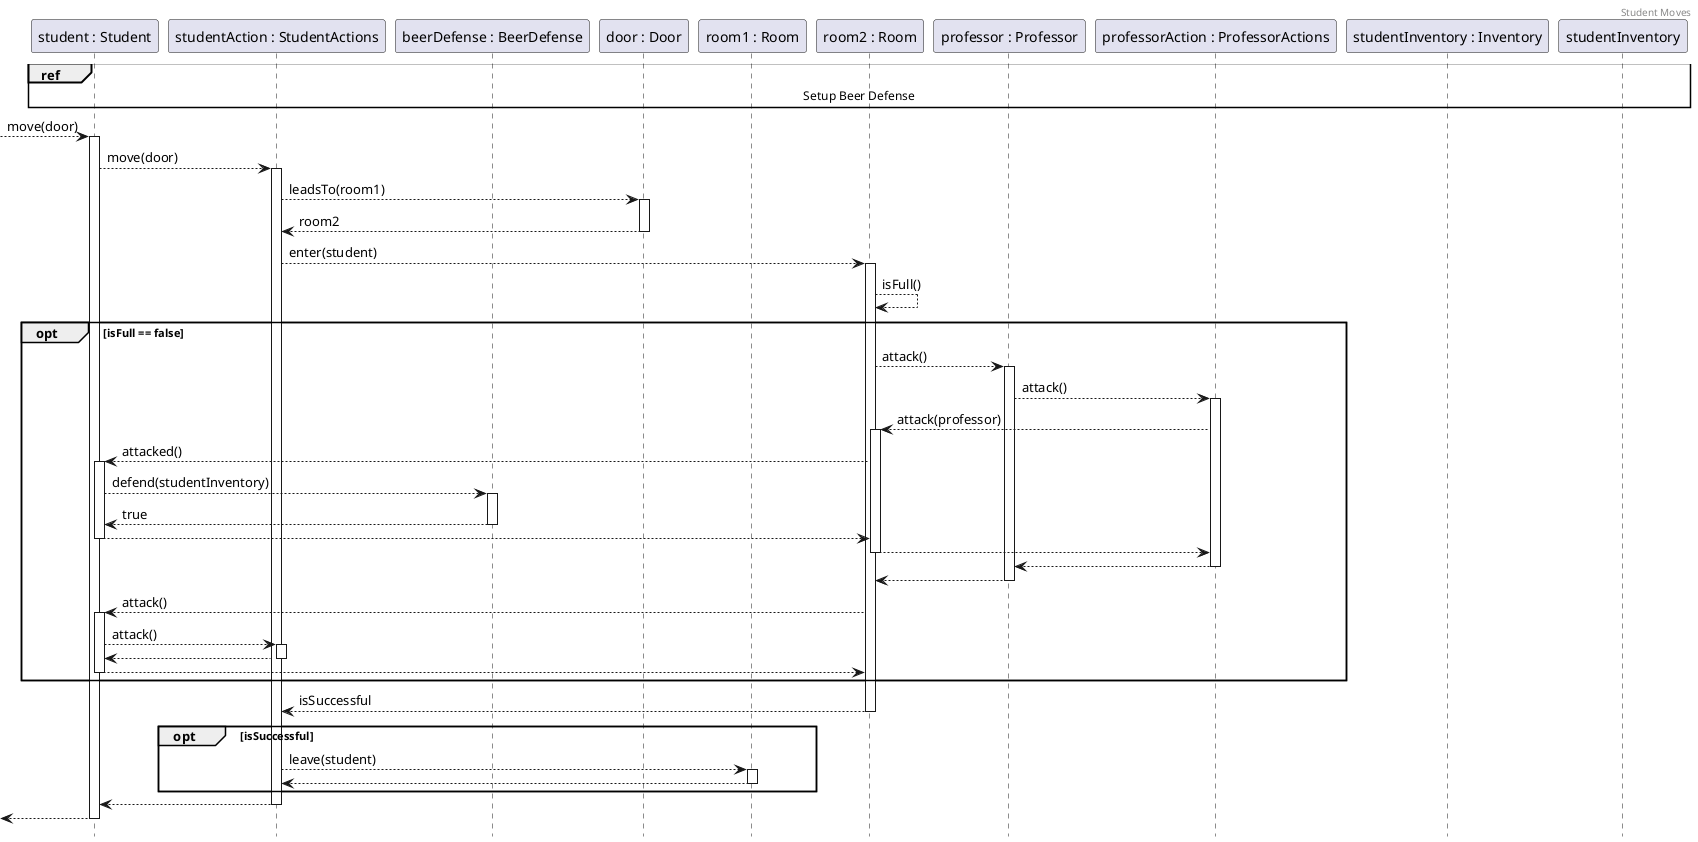 @startuml StudentMoves
header Student Moves
hide footbox

participant student as "student : Student"
participant studentAction as "studentAction : StudentActions"
participant defense as "beerDefense : BeerDefense"
participant door as "door : Door"
participant room1 as "room1 : Room"
participant room2 as "room2 : Room"
participant professor as "professor : Professor"
participant action as "professorAction : ProfessorActions"
participant inventory as "studentInventory : Inventory"

ref over student, professor, studentInventory : Setup Beer Defense

--> student ++: move(door)
student --> studentAction ++: move(door)

studentAction --> door ++: leadsTo(room1)
return room2

studentAction --> room2 ++: enter(student)
room2 --> room2 : isFull()

opt isFull == false
    room2 --> professor ++: attack()
    professor --> action ++: attack()
    action --> room2 ++: attack(professor)
    room2 --> student ++: attacked() 
    student --> defense ++: defend(studentInventory)

    ' a beer defense always returns true
    return true
    return 
    return
    return
    return

    room2 --> student ++: attack()
    student --> studentAction ++: attack()
    return
    return
end

return isSuccessful

opt isSuccessful
    studentAction --> room1 ++: leave(student)
    return
end

return
return

@enduml